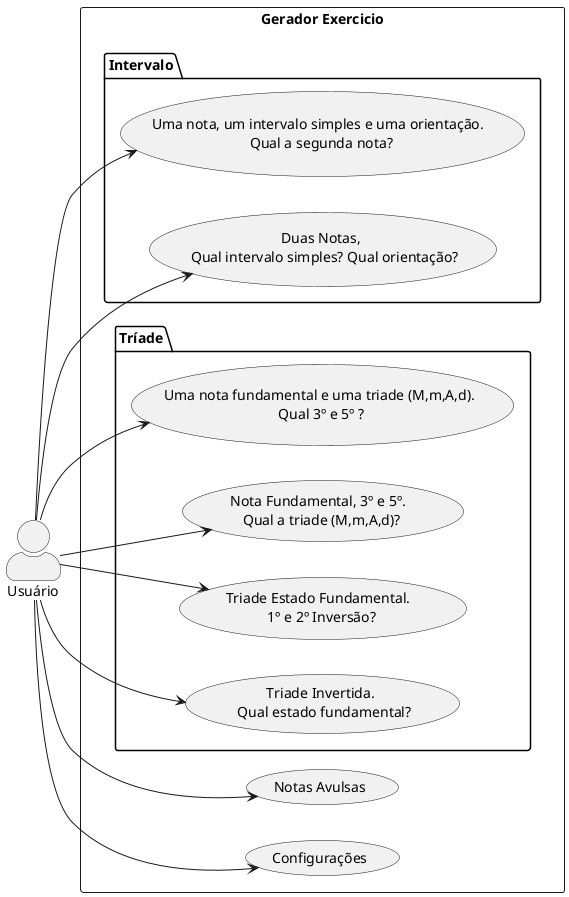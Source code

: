 @startuml
left to right direction
skinparam actorStyle awesome
rectangle "Gerador Exercicio" {
    "Notas Avulsas"as (Use08)
    Package "Intervalo"{
      "Uma nota, um intervalo simples e uma orientação. \n Qual a segunda nota?" as (Use01)
      "Duas Notas, \n Qual intervalo simples? Qual orientação?" as (Use02)
    }
    Package "Tríade"{
     "Uma nota fundamental e uma triade (M,m,A,d).\n Qual 3º e 5º ?" as (Use03)
     "Nota Fundamental, 3º e 5º. \n Qual a triade (M,m,A,d)?" as (Use04)
     "Triade Estado Fundamental. \n 1º e 2º Inversão?" as (Use05)
     "Triade Invertida. \n Qual estado fundamental?" as (Use06)
    }
    "Configurações"as (Use07)
}
:Usuário: --> (Use01)
:Usuário: --> (Use02)
:Usuário: --> (Use03)
:Usuário: --> (Use04)
:Usuário: --> (Use05)
:Usuário: --> (Use06)
:Usuário: --> (Use07)
:Usuário: --> (Use08)
@enduml
